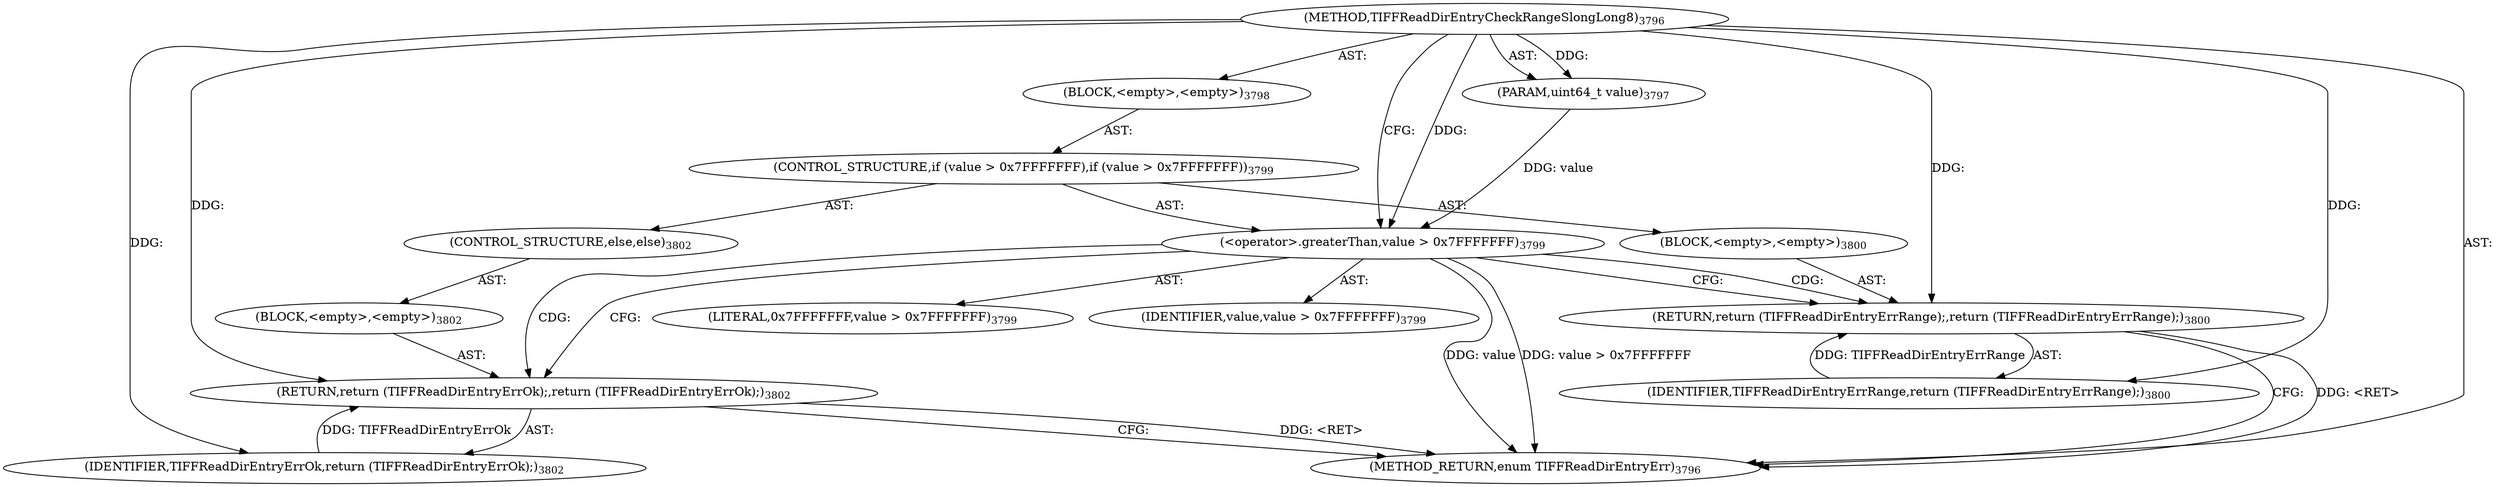 digraph "TIFFReadDirEntryCheckRangeSlongLong8" {  
"87873" [label = <(METHOD,TIFFReadDirEntryCheckRangeSlongLong8)<SUB>3796</SUB>> ]
"87874" [label = <(PARAM,uint64_t value)<SUB>3797</SUB>> ]
"87875" [label = <(BLOCK,&lt;empty&gt;,&lt;empty&gt;)<SUB>3798</SUB>> ]
"87876" [label = <(CONTROL_STRUCTURE,if (value &gt; 0x7FFFFFFF),if (value &gt; 0x7FFFFFFF))<SUB>3799</SUB>> ]
"87877" [label = <(&lt;operator&gt;.greaterThan,value &gt; 0x7FFFFFFF)<SUB>3799</SUB>> ]
"87878" [label = <(IDENTIFIER,value,value &gt; 0x7FFFFFFF)<SUB>3799</SUB>> ]
"87879" [label = <(LITERAL,0x7FFFFFFF,value &gt; 0x7FFFFFFF)<SUB>3799</SUB>> ]
"87880" [label = <(BLOCK,&lt;empty&gt;,&lt;empty&gt;)<SUB>3800</SUB>> ]
"87881" [label = <(RETURN,return (TIFFReadDirEntryErrRange);,return (TIFFReadDirEntryErrRange);)<SUB>3800</SUB>> ]
"87882" [label = <(IDENTIFIER,TIFFReadDirEntryErrRange,return (TIFFReadDirEntryErrRange);)<SUB>3800</SUB>> ]
"87883" [label = <(CONTROL_STRUCTURE,else,else)<SUB>3802</SUB>> ]
"87884" [label = <(BLOCK,&lt;empty&gt;,&lt;empty&gt;)<SUB>3802</SUB>> ]
"87885" [label = <(RETURN,return (TIFFReadDirEntryErrOk);,return (TIFFReadDirEntryErrOk);)<SUB>3802</SUB>> ]
"87886" [label = <(IDENTIFIER,TIFFReadDirEntryErrOk,return (TIFFReadDirEntryErrOk);)<SUB>3802</SUB>> ]
"87887" [label = <(METHOD_RETURN,enum TIFFReadDirEntryErr)<SUB>3796</SUB>> ]
  "87873" -> "87874"  [ label = "AST: "] 
  "87873" -> "87875"  [ label = "AST: "] 
  "87873" -> "87887"  [ label = "AST: "] 
  "87875" -> "87876"  [ label = "AST: "] 
  "87876" -> "87877"  [ label = "AST: "] 
  "87876" -> "87880"  [ label = "AST: "] 
  "87876" -> "87883"  [ label = "AST: "] 
  "87877" -> "87878"  [ label = "AST: "] 
  "87877" -> "87879"  [ label = "AST: "] 
  "87880" -> "87881"  [ label = "AST: "] 
  "87881" -> "87882"  [ label = "AST: "] 
  "87883" -> "87884"  [ label = "AST: "] 
  "87884" -> "87885"  [ label = "AST: "] 
  "87885" -> "87886"  [ label = "AST: "] 
  "87877" -> "87881"  [ label = "CFG: "] 
  "87877" -> "87885"  [ label = "CFG: "] 
  "87881" -> "87887"  [ label = "CFG: "] 
  "87885" -> "87887"  [ label = "CFG: "] 
  "87873" -> "87877"  [ label = "CFG: "] 
  "87885" -> "87887"  [ label = "DDG: &lt;RET&gt;"] 
  "87881" -> "87887"  [ label = "DDG: &lt;RET&gt;"] 
  "87877" -> "87887"  [ label = "DDG: value"] 
  "87877" -> "87887"  [ label = "DDG: value &gt; 0x7FFFFFFF"] 
  "87873" -> "87874"  [ label = "DDG: "] 
  "87874" -> "87877"  [ label = "DDG: value"] 
  "87873" -> "87877"  [ label = "DDG: "] 
  "87882" -> "87881"  [ label = "DDG: TIFFReadDirEntryErrRange"] 
  "87873" -> "87881"  [ label = "DDG: "] 
  "87873" -> "87882"  [ label = "DDG: "] 
  "87886" -> "87885"  [ label = "DDG: TIFFReadDirEntryErrOk"] 
  "87873" -> "87885"  [ label = "DDG: "] 
  "87873" -> "87886"  [ label = "DDG: "] 
  "87877" -> "87881"  [ label = "CDG: "] 
  "87877" -> "87885"  [ label = "CDG: "] 
}
